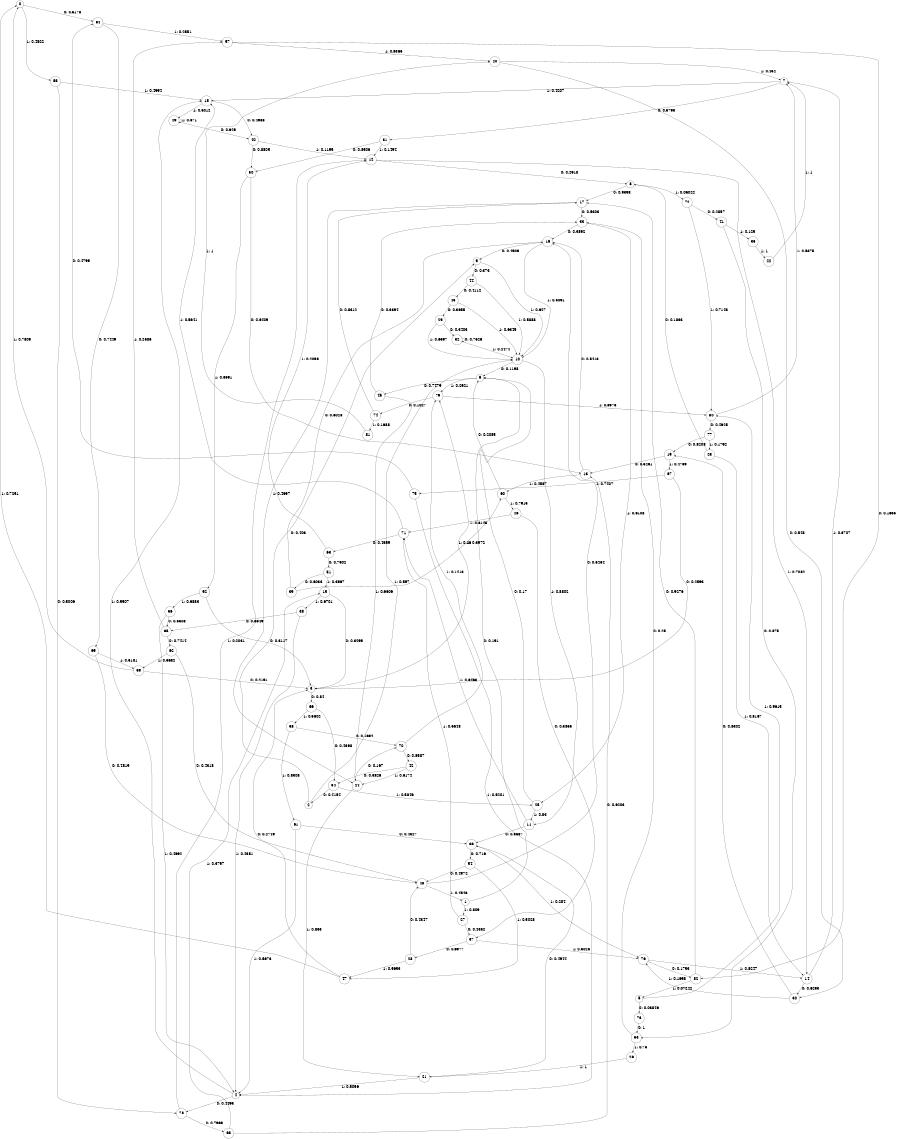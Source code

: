 digraph "ch21randomL9" {
size = "6,8.5";
ratio = "fill";
node [shape = circle];
node [fontsize = 24];
edge [fontsize = 24];
0 -> 64 [label = "0: 0.5178   "];
0 -> 55 [label = "1: 0.4822   "];
1 -> 6 [label = "0: 0.191    "];
1 -> 27 [label = "1: 0.809    "];
2 -> 9 [label = "0: 0.403    "];
2 -> 10 [label = "1: 0.597    "];
3 -> 66 [label = "0: 0.84     "];
3 -> 79 [label = "1: 0.16     "];
4 -> 78 [label = "0: 0.4493   "];
4 -> 18 [label = "1: 0.5507   "];
5 -> 73 [label = "0: 0.03846  "];
5 -> 80 [label = "1: 0.9615   "];
6 -> 45 [label = "0: 0.7479   "];
6 -> 79 [label = "1: 0.2521   "];
7 -> 31 [label = "0: 0.5793   "];
7 -> 18 [label = "1: 0.4207   "];
8 -> 17 [label = "0: 0.9398   "];
8 -> 72 [label = "1: 0.06022  "];
9 -> 44 [label = "0: 0.373    "];
9 -> 10 [label = "1: 0.627    "];
10 -> 6 [label = "0: 0.1198   "];
10 -> 11 [label = "1: 0.8802   "];
11 -> 36 [label = "0: 0.3537   "];
11 -> 71 [label = "1: 0.6463   "];
12 -> 8 [label = "0: 0.2918   "];
12 -> 14 [label = "1: 0.7082   "];
13 -> 16 [label = "0: 0.5413   "];
13 -> 60 [label = "1: 0.4587   "];
14 -> 30 [label = "0: 0.6293   "];
14 -> 7 [label = "1: 0.3707   "];
15 -> 3 [label = "0: 0.3299   "];
15 -> 38 [label = "1: 0.6701   "];
16 -> 9 [label = "0: 0.4909   "];
16 -> 10 [label = "1: 0.5091   "];
17 -> 33 [label = "0: 0.5303   "];
17 -> 24 [label = "1: 0.4697   "];
18 -> 40 [label = "0: 0.4988   "];
18 -> 49 [label = "1: 0.5012   "];
19 -> 13 [label = "0: 0.5261   "];
19 -> 67 [label = "1: 0.4739   "];
20 -> 30 [label = "0: 0.548    "];
20 -> 7 [label = "1: 0.452    "];
21 -> 36 [label = "0: 0.4944   "];
21 -> 4 [label = "1: 0.5056   "];
22 -> 7 [label = "1: 1        "];
23 -> 8 [label = "0: 0.1833   "];
23 -> 14 [label = "1: 0.8167   "];
24 -> 70 [label = "0: 0.167    "];
24 -> 21 [label = "1: 0.833    "];
25 -> 6 [label = "0: 0.17     "];
25 -> 11 [label = "1: 0.83     "];
26 -> 21 [label = "1: 1        "];
27 -> 37 [label = "0: 0.4352   "];
27 -> 71 [label = "1: 0.5648   "];
28 -> 48 [label = "0: 0.4347   "];
28 -> 47 [label = "1: 0.5653   "];
29 -> 32 [label = "0: 0.3403   "];
29 -> 10 [label = "1: 0.6597   "];
30 -> 19 [label = "0: 0.8302   "];
30 -> 76 [label = "1: 0.1698   "];
31 -> 50 [label = "0: 0.8506   "];
31 -> 12 [label = "1: 0.1494   "];
32 -> 32 [label = "0: 0.7526   "];
32 -> 10 [label = "1: 0.2474   "];
33 -> 16 [label = "0: 0.3892   "];
33 -> 25 [label = "1: 0.6108   "];
34 -> 2 [label = "0: 0.4154   "];
34 -> 25 [label = "1: 0.5846   "];
35 -> 22 [label = "1: 1        "];
36 -> 54 [label = "0: 0.716    "];
36 -> 76 [label = "1: 0.284    "];
37 -> 28 [label = "0: 0.6977   "];
37 -> 76 [label = "1: 0.3023   "];
38 -> 65 [label = "0: 0.5649   "];
38 -> 4 [label = "1: 0.4351   "];
39 -> 16 [label = "0: 0.6028   "];
39 -> 60 [label = "1: 0.3972   "];
40 -> 50 [label = "0: 0.8805   "];
40 -> 12 [label = "1: 0.1195   "];
41 -> 53 [label = "0: 0.875    "];
41 -> 35 [label = "1: 0.125    "];
42 -> 34 [label = "0: 0.3826   "];
42 -> 24 [label = "1: 0.6174   "];
43 -> 29 [label = "0: 0.3655   "];
43 -> 10 [label = "1: 0.6345   "];
44 -> 43 [label = "0: 0.4112   "];
44 -> 10 [label = "1: 0.5888   "];
45 -> 33 [label = "0: 0.3394   "];
45 -> 24 [label = "1: 0.6606   "];
46 -> 37 [label = "0: 0.3855   "];
46 -> 71 [label = "1: 0.6145   "];
47 -> 3 [label = "0: 0.2749   "];
47 -> 0 [label = "1: 0.7251   "];
48 -> 16 [label = "0: 0.5454   "];
48 -> 1 [label = "1: 0.4546   "];
49 -> 40 [label = "0: 0.629    "];
49 -> 49 [label = "1: 0.371    "];
50 -> 13 [label = "0: 0.6409   "];
50 -> 52 [label = "1: 0.3591   "];
51 -> 39 [label = "0: 0.6033   "];
51 -> 15 [label = "1: 0.3967   "];
52 -> 3 [label = "0: 0.3117   "];
52 -> 56 [label = "1: 0.6883   "];
53 -> 33 [label = "0: 0.25     "];
53 -> 26 [label = "1: 0.75     "];
54 -> 48 [label = "0: 0.4972   "];
54 -> 47 [label = "1: 0.5028   "];
55 -> 78 [label = "0: 0.5006   "];
55 -> 18 [label = "1: 0.4994   "];
56 -> 65 [label = "0: 0.5308   "];
56 -> 4 [label = "1: 0.4692   "];
57 -> 82 [label = "0: 0.1635   "];
57 -> 20 [label = "1: 0.8365   "];
58 -> 70 [label = "0: 0.1692   "];
58 -> 61 [label = "1: 0.8308   "];
59 -> 3 [label = "0: 0.2191   "];
59 -> 0 [label = "1: 0.7809   "];
60 -> 6 [label = "0: 0.2085   "];
60 -> 46 [label = "1: 0.7915   "];
61 -> 36 [label = "0: 0.4327   "];
61 -> 4 [label = "1: 0.5673   "];
62 -> 48 [label = "0: 0.4318   "];
62 -> 59 [label = "1: 0.5682   "];
63 -> 51 [label = "0: 0.7902   "];
63 -> 12 [label = "1: 0.2098   "];
64 -> 69 [label = "0: 0.7449   "];
64 -> 57 [label = "1: 0.2551   "];
65 -> 62 [label = "0: 0.7414   "];
65 -> 57 [label = "1: 0.2586   "];
66 -> 34 [label = "0: 0.4398   "];
66 -> 58 [label = "1: 0.5602   "];
67 -> 3 [label = "0: 0.2593   "];
67 -> 75 [label = "1: 0.7407   "];
68 -> 13 [label = "0: 0.6203   "];
68 -> 15 [label = "1: 0.3797   "];
69 -> 48 [label = "0: 0.4819   "];
69 -> 59 [label = "1: 0.5181   "];
70 -> 42 [label = "0: 0.8587   "];
70 -> 79 [label = "1: 0.1413   "];
71 -> 63 [label = "0: 0.4359   "];
71 -> 18 [label = "1: 0.5641   "];
72 -> 41 [label = "0: 0.2857   "];
72 -> 80 [label = "1: 0.7143   "];
73 -> 53 [label = "0: 1        "];
74 -> 17 [label = "0: 0.8312   "];
74 -> 81 [label = "1: 0.1688   "];
75 -> 64 [label = "0: 0.4799   "];
75 -> 4 [label = "1: 0.5201   "];
76 -> 82 [label = "0: 0.1753   "];
76 -> 14 [label = "1: 0.8247   "];
77 -> 19 [label = "0: 0.8208   "];
77 -> 23 [label = "1: 0.1792   "];
78 -> 68 [label = "0: 0.7969   "];
78 -> 12 [label = "1: 0.2031   "];
79 -> 74 [label = "0: 0.1027   "];
79 -> 80 [label = "1: 0.8973   "];
80 -> 77 [label = "0: 0.4625   "];
80 -> 7 [label = "1: 0.5375   "];
81 -> 20 [label = "1: 1        "];
82 -> 17 [label = "0: 0.9276   "];
82 -> 5 [label = "1: 0.07242  "];
}